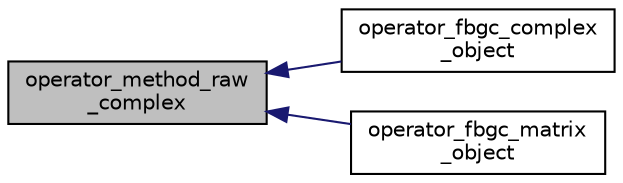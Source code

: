 digraph "operator_method_raw_complex"
{
  edge [fontname="Helvetica",fontsize="10",labelfontname="Helvetica",labelfontsize="10"];
  node [fontname="Helvetica",fontsize="10",shape=record];
  rankdir="LR";
  Node72 [label="operator_method_raw\l_complex",height=0.2,width=0.4,color="black", fillcolor="grey75", style="filled", fontcolor="black"];
  Node72 -> Node73 [dir="back",color="midnightblue",fontsize="10",style="solid"];
  Node73 [label="operator_fbgc_complex\l_object",height=0.2,width=0.4,color="black", fillcolor="white", style="filled",URL="$complex__object_8h.html#a359764fc727e64a334631c7eb23b45ba"];
  Node72 -> Node74 [dir="back",color="midnightblue",fontsize="10",style="solid"];
  Node74 [label="operator_fbgc_matrix\l_object",height=0.2,width=0.4,color="black", fillcolor="white", style="filled",URL="$matrix__object_8h.html#acd9358a8cf3ef246db381503466b8c0e"];
}
